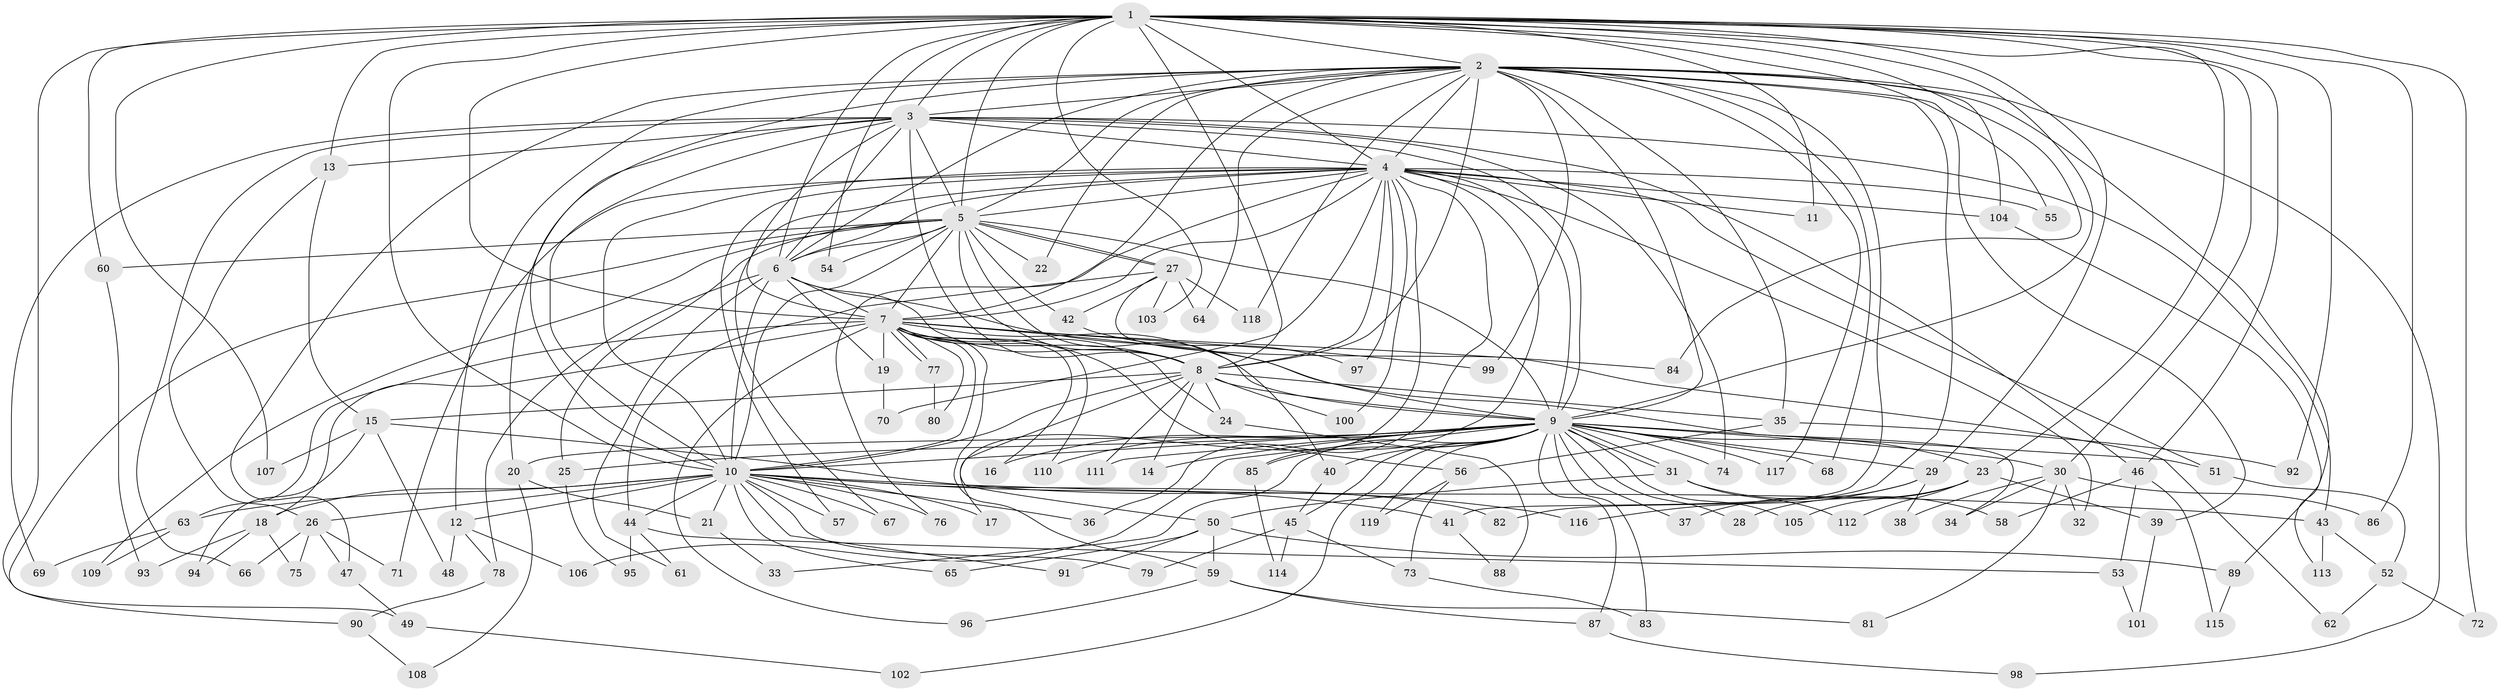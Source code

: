 // coarse degree distribution, {31: 0.02247191011235955, 22: 0.011235955056179775, 15: 0.011235955056179775, 23: 0.011235955056179775, 12: 0.011235955056179775, 20: 0.011235955056179775, 14: 0.011235955056179775, 25: 0.011235955056179775, 2: 0.47191011235955055, 5: 0.11235955056179775, 4: 0.06741573033707865, 6: 0.033707865168539325, 3: 0.1797752808988764, 7: 0.02247191011235955, 1: 0.011235955056179775}
// Generated by graph-tools (version 1.1) at 2025/51/02/27/25 19:51:42]
// undirected, 119 vertices, 263 edges
graph export_dot {
graph [start="1"]
  node [color=gray90,style=filled];
  1;
  2;
  3;
  4;
  5;
  6;
  7;
  8;
  9;
  10;
  11;
  12;
  13;
  14;
  15;
  16;
  17;
  18;
  19;
  20;
  21;
  22;
  23;
  24;
  25;
  26;
  27;
  28;
  29;
  30;
  31;
  32;
  33;
  34;
  35;
  36;
  37;
  38;
  39;
  40;
  41;
  42;
  43;
  44;
  45;
  46;
  47;
  48;
  49;
  50;
  51;
  52;
  53;
  54;
  55;
  56;
  57;
  58;
  59;
  60;
  61;
  62;
  63;
  64;
  65;
  66;
  67;
  68;
  69;
  70;
  71;
  72;
  73;
  74;
  75;
  76;
  77;
  78;
  79;
  80;
  81;
  82;
  83;
  84;
  85;
  86;
  87;
  88;
  89;
  90;
  91;
  92;
  93;
  94;
  95;
  96;
  97;
  98;
  99;
  100;
  101;
  102;
  103;
  104;
  105;
  106;
  107;
  108;
  109;
  110;
  111;
  112;
  113;
  114;
  115;
  116;
  117;
  118;
  119;
  1 -- 2;
  1 -- 3;
  1 -- 4;
  1 -- 5;
  1 -- 6;
  1 -- 7;
  1 -- 8;
  1 -- 9;
  1 -- 10;
  1 -- 11;
  1 -- 13;
  1 -- 23;
  1 -- 29;
  1 -- 30;
  1 -- 46;
  1 -- 49;
  1 -- 54;
  1 -- 55;
  1 -- 60;
  1 -- 72;
  1 -- 84;
  1 -- 86;
  1 -- 92;
  1 -- 103;
  1 -- 107;
  2 -- 3;
  2 -- 4;
  2 -- 5;
  2 -- 6;
  2 -- 7;
  2 -- 8;
  2 -- 9;
  2 -- 10;
  2 -- 12;
  2 -- 22;
  2 -- 35;
  2 -- 39;
  2 -- 41;
  2 -- 47;
  2 -- 64;
  2 -- 68;
  2 -- 82;
  2 -- 89;
  2 -- 98;
  2 -- 99;
  2 -- 104;
  2 -- 117;
  2 -- 118;
  3 -- 4;
  3 -- 5;
  3 -- 6;
  3 -- 7;
  3 -- 8;
  3 -- 9;
  3 -- 10;
  3 -- 13;
  3 -- 20;
  3 -- 43;
  3 -- 46;
  3 -- 66;
  3 -- 69;
  3 -- 74;
  4 -- 5;
  4 -- 6;
  4 -- 7;
  4 -- 8;
  4 -- 9;
  4 -- 10;
  4 -- 11;
  4 -- 17;
  4 -- 32;
  4 -- 36;
  4 -- 51;
  4 -- 55;
  4 -- 57;
  4 -- 67;
  4 -- 70;
  4 -- 71;
  4 -- 76;
  4 -- 85;
  4 -- 97;
  4 -- 100;
  4 -- 104;
  5 -- 6;
  5 -- 7;
  5 -- 8;
  5 -- 9;
  5 -- 10;
  5 -- 22;
  5 -- 25;
  5 -- 27;
  5 -- 27;
  5 -- 40;
  5 -- 42;
  5 -- 54;
  5 -- 60;
  5 -- 90;
  5 -- 109;
  6 -- 7;
  6 -- 8;
  6 -- 9;
  6 -- 10;
  6 -- 19;
  6 -- 61;
  6 -- 78;
  7 -- 8;
  7 -- 9;
  7 -- 10;
  7 -- 16;
  7 -- 18;
  7 -- 19;
  7 -- 24;
  7 -- 34;
  7 -- 56;
  7 -- 59;
  7 -- 63;
  7 -- 77;
  7 -- 77;
  7 -- 80;
  7 -- 84;
  7 -- 96;
  7 -- 99;
  7 -- 110;
  8 -- 9;
  8 -- 10;
  8 -- 14;
  8 -- 15;
  8 -- 24;
  8 -- 35;
  8 -- 50;
  8 -- 100;
  8 -- 111;
  9 -- 10;
  9 -- 14;
  9 -- 16;
  9 -- 20;
  9 -- 23;
  9 -- 25;
  9 -- 28;
  9 -- 29;
  9 -- 30;
  9 -- 31;
  9 -- 31;
  9 -- 33;
  9 -- 37;
  9 -- 40;
  9 -- 45;
  9 -- 51;
  9 -- 68;
  9 -- 74;
  9 -- 83;
  9 -- 85;
  9 -- 87;
  9 -- 102;
  9 -- 105;
  9 -- 106;
  9 -- 110;
  9 -- 111;
  9 -- 117;
  9 -- 119;
  10 -- 12;
  10 -- 17;
  10 -- 18;
  10 -- 21;
  10 -- 26;
  10 -- 36;
  10 -- 41;
  10 -- 43;
  10 -- 44;
  10 -- 57;
  10 -- 63;
  10 -- 65;
  10 -- 67;
  10 -- 76;
  10 -- 79;
  10 -- 82;
  10 -- 91;
  12 -- 48;
  12 -- 78;
  12 -- 106;
  13 -- 15;
  13 -- 26;
  15 -- 48;
  15 -- 94;
  15 -- 107;
  15 -- 116;
  18 -- 75;
  18 -- 93;
  18 -- 94;
  19 -- 70;
  20 -- 21;
  20 -- 108;
  21 -- 33;
  23 -- 28;
  23 -- 39;
  23 -- 105;
  23 -- 112;
  24 -- 88;
  25 -- 95;
  26 -- 47;
  26 -- 66;
  26 -- 71;
  26 -- 75;
  27 -- 42;
  27 -- 44;
  27 -- 62;
  27 -- 64;
  27 -- 103;
  27 -- 118;
  29 -- 37;
  29 -- 38;
  29 -- 116;
  30 -- 32;
  30 -- 34;
  30 -- 38;
  30 -- 81;
  30 -- 86;
  31 -- 50;
  31 -- 58;
  31 -- 112;
  35 -- 56;
  35 -- 92;
  39 -- 101;
  40 -- 45;
  41 -- 88;
  42 -- 97;
  43 -- 52;
  43 -- 113;
  44 -- 53;
  44 -- 61;
  44 -- 95;
  45 -- 73;
  45 -- 79;
  45 -- 114;
  46 -- 53;
  46 -- 58;
  46 -- 115;
  47 -- 49;
  49 -- 102;
  50 -- 59;
  50 -- 65;
  50 -- 89;
  50 -- 91;
  51 -- 52;
  52 -- 62;
  52 -- 72;
  53 -- 101;
  56 -- 73;
  56 -- 119;
  59 -- 81;
  59 -- 87;
  59 -- 96;
  60 -- 93;
  63 -- 69;
  63 -- 109;
  73 -- 83;
  77 -- 80;
  78 -- 90;
  85 -- 114;
  87 -- 98;
  89 -- 115;
  90 -- 108;
  104 -- 113;
}
